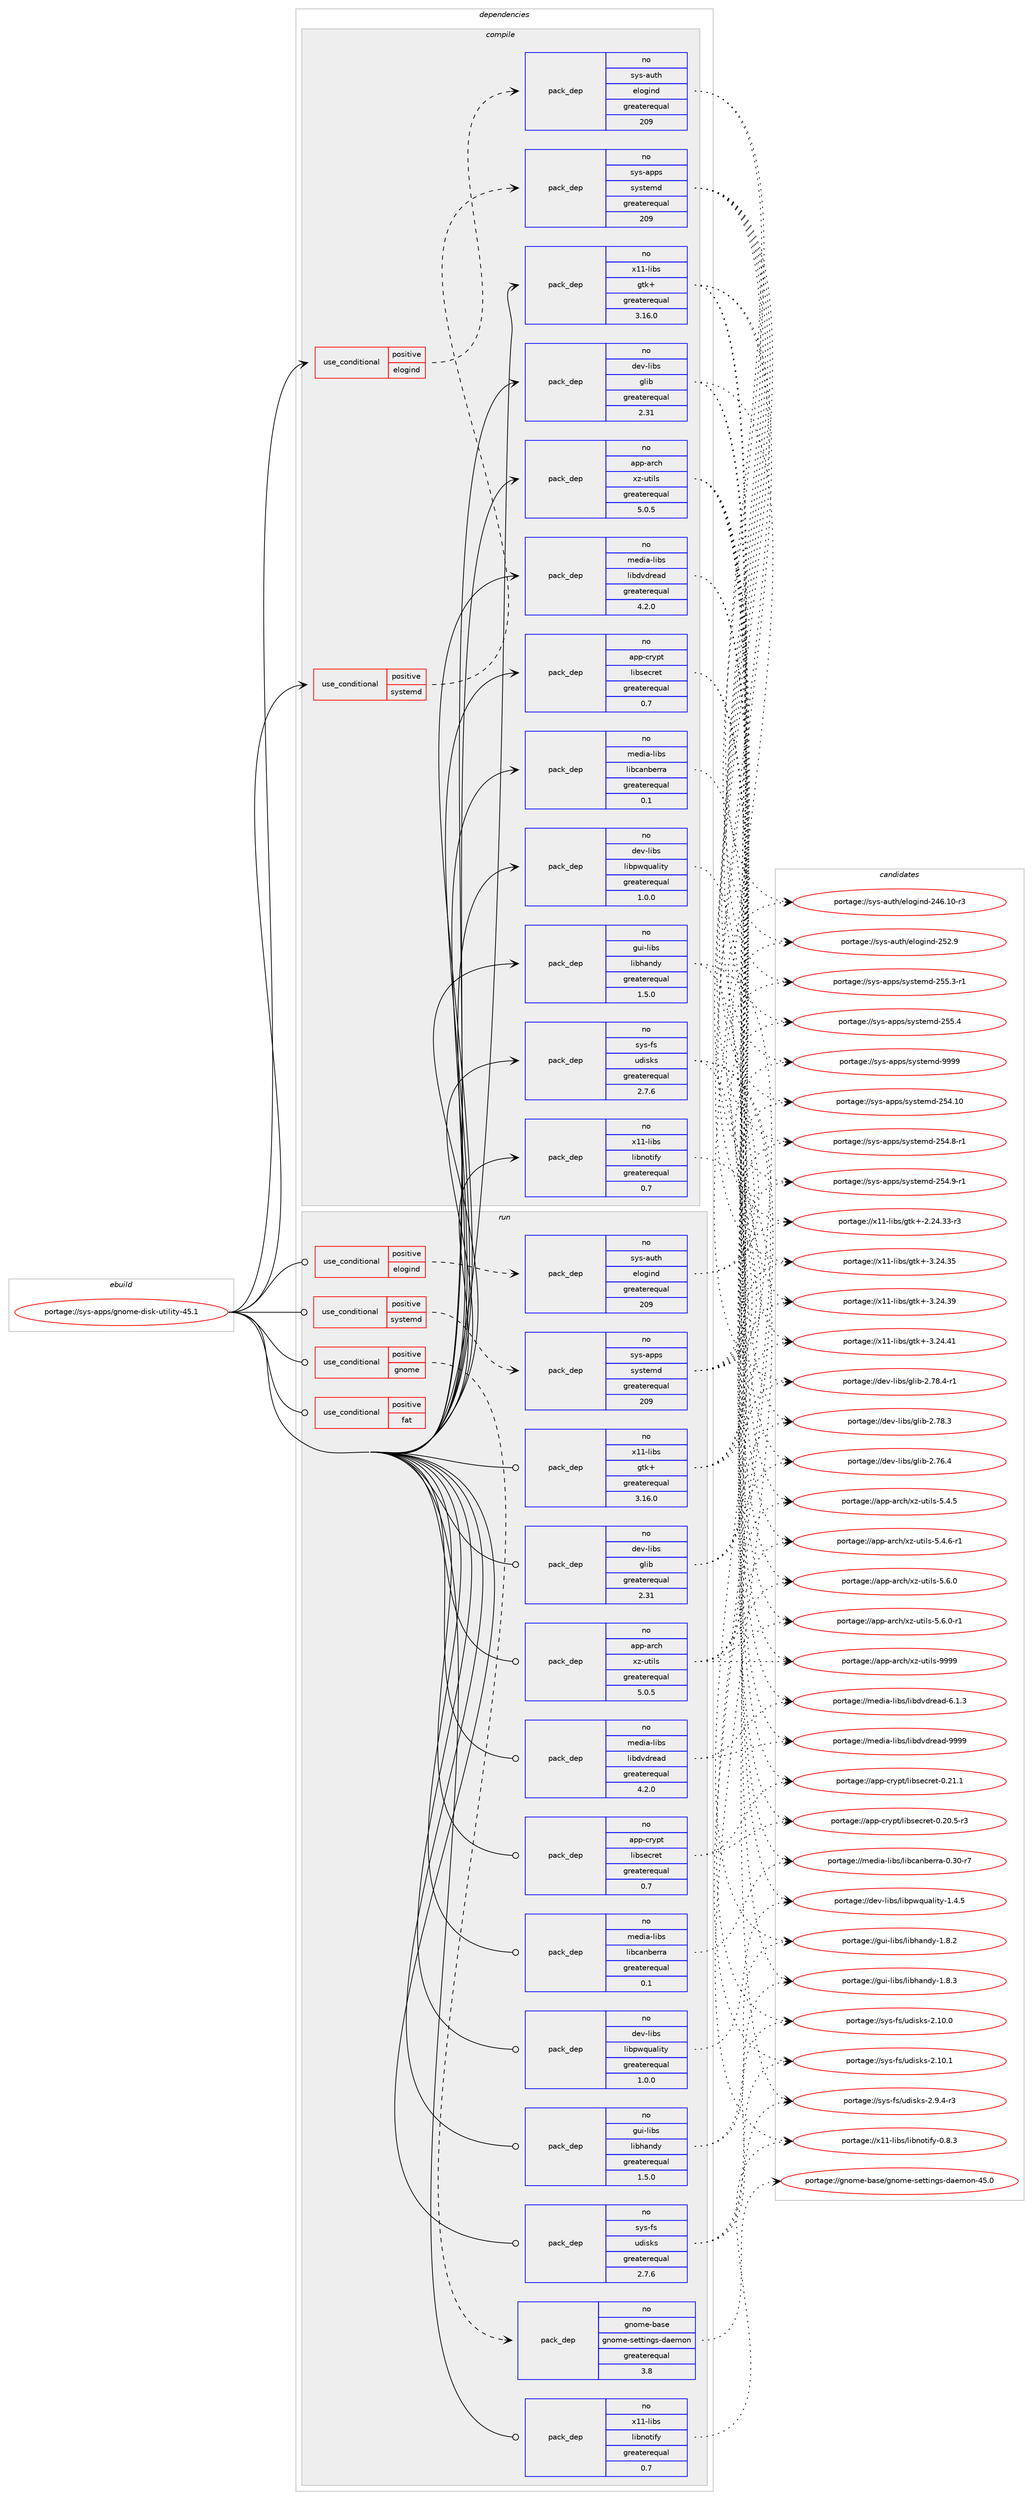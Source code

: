 digraph prolog {

# *************
# Graph options
# *************

newrank=true;
concentrate=true;
compound=true;
graph [rankdir=LR,fontname=Helvetica,fontsize=10,ranksep=1.5];#, ranksep=2.5, nodesep=0.2];
edge  [arrowhead=vee];
node  [fontname=Helvetica,fontsize=10];

# **********
# The ebuild
# **********

subgraph cluster_leftcol {
color=gray;
rank=same;
label=<<i>ebuild</i>>;
id [label="portage://sys-apps/gnome-disk-utility-45.1", color=red, width=4, href="../sys-apps/gnome-disk-utility-45.1.svg"];
}

# ****************
# The dependencies
# ****************

subgraph cluster_midcol {
color=gray;
label=<<i>dependencies</i>>;
subgraph cluster_compile {
fillcolor="#eeeeee";
style=filled;
label=<<i>compile</i>>;
subgraph cond11047 {
dependency15653 [label=<<TABLE BORDER="0" CELLBORDER="1" CELLSPACING="0" CELLPADDING="4"><TR><TD ROWSPAN="3" CELLPADDING="10">use_conditional</TD></TR><TR><TD>positive</TD></TR><TR><TD>elogind</TD></TR></TABLE>>, shape=none, color=red];
subgraph pack4449 {
dependency15654 [label=<<TABLE BORDER="0" CELLBORDER="1" CELLSPACING="0" CELLPADDING="4" WIDTH="220"><TR><TD ROWSPAN="6" CELLPADDING="30">pack_dep</TD></TR><TR><TD WIDTH="110">no</TD></TR><TR><TD>sys-auth</TD></TR><TR><TD>elogind</TD></TR><TR><TD>greaterequal</TD></TR><TR><TD>209</TD></TR></TABLE>>, shape=none, color=blue];
}
dependency15653:e -> dependency15654:w [weight=20,style="dashed",arrowhead="vee"];
}
id:e -> dependency15653:w [weight=20,style="solid",arrowhead="vee"];
subgraph cond11048 {
dependency15655 [label=<<TABLE BORDER="0" CELLBORDER="1" CELLSPACING="0" CELLPADDING="4"><TR><TD ROWSPAN="3" CELLPADDING="10">use_conditional</TD></TR><TR><TD>positive</TD></TR><TR><TD>systemd</TD></TR></TABLE>>, shape=none, color=red];
subgraph pack4450 {
dependency15656 [label=<<TABLE BORDER="0" CELLBORDER="1" CELLSPACING="0" CELLPADDING="4" WIDTH="220"><TR><TD ROWSPAN="6" CELLPADDING="30">pack_dep</TD></TR><TR><TD WIDTH="110">no</TD></TR><TR><TD>sys-apps</TD></TR><TR><TD>systemd</TD></TR><TR><TD>greaterequal</TD></TR><TR><TD>209</TD></TR></TABLE>>, shape=none, color=blue];
}
dependency15655:e -> dependency15656:w [weight=20,style="dashed",arrowhead="vee"];
}
id:e -> dependency15655:w [weight=20,style="solid",arrowhead="vee"];
subgraph pack4451 {
dependency15657 [label=<<TABLE BORDER="0" CELLBORDER="1" CELLSPACING="0" CELLPADDING="4" WIDTH="220"><TR><TD ROWSPAN="6" CELLPADDING="30">pack_dep</TD></TR><TR><TD WIDTH="110">no</TD></TR><TR><TD>app-arch</TD></TR><TR><TD>xz-utils</TD></TR><TR><TD>greaterequal</TD></TR><TR><TD>5.0.5</TD></TR></TABLE>>, shape=none, color=blue];
}
id:e -> dependency15657:w [weight=20,style="solid",arrowhead="vee"];
subgraph pack4452 {
dependency15658 [label=<<TABLE BORDER="0" CELLBORDER="1" CELLSPACING="0" CELLPADDING="4" WIDTH="220"><TR><TD ROWSPAN="6" CELLPADDING="30">pack_dep</TD></TR><TR><TD WIDTH="110">no</TD></TR><TR><TD>app-crypt</TD></TR><TR><TD>libsecret</TD></TR><TR><TD>greaterequal</TD></TR><TR><TD>0.7</TD></TR></TABLE>>, shape=none, color=blue];
}
id:e -> dependency15658:w [weight=20,style="solid",arrowhead="vee"];
subgraph pack4453 {
dependency15659 [label=<<TABLE BORDER="0" CELLBORDER="1" CELLSPACING="0" CELLPADDING="4" WIDTH="220"><TR><TD ROWSPAN="6" CELLPADDING="30">pack_dep</TD></TR><TR><TD WIDTH="110">no</TD></TR><TR><TD>dev-libs</TD></TR><TR><TD>glib</TD></TR><TR><TD>greaterequal</TD></TR><TR><TD>2.31</TD></TR></TABLE>>, shape=none, color=blue];
}
id:e -> dependency15659:w [weight=20,style="solid",arrowhead="vee"];
subgraph pack4454 {
dependency15660 [label=<<TABLE BORDER="0" CELLBORDER="1" CELLSPACING="0" CELLPADDING="4" WIDTH="220"><TR><TD ROWSPAN="6" CELLPADDING="30">pack_dep</TD></TR><TR><TD WIDTH="110">no</TD></TR><TR><TD>dev-libs</TD></TR><TR><TD>libpwquality</TD></TR><TR><TD>greaterequal</TD></TR><TR><TD>1.0.0</TD></TR></TABLE>>, shape=none, color=blue];
}
id:e -> dependency15660:w [weight=20,style="solid",arrowhead="vee"];
subgraph pack4455 {
dependency15661 [label=<<TABLE BORDER="0" CELLBORDER="1" CELLSPACING="0" CELLPADDING="4" WIDTH="220"><TR><TD ROWSPAN="6" CELLPADDING="30">pack_dep</TD></TR><TR><TD WIDTH="110">no</TD></TR><TR><TD>gui-libs</TD></TR><TR><TD>libhandy</TD></TR><TR><TD>greaterequal</TD></TR><TR><TD>1.5.0</TD></TR></TABLE>>, shape=none, color=blue];
}
id:e -> dependency15661:w [weight=20,style="solid",arrowhead="vee"];
subgraph pack4456 {
dependency15662 [label=<<TABLE BORDER="0" CELLBORDER="1" CELLSPACING="0" CELLPADDING="4" WIDTH="220"><TR><TD ROWSPAN="6" CELLPADDING="30">pack_dep</TD></TR><TR><TD WIDTH="110">no</TD></TR><TR><TD>media-libs</TD></TR><TR><TD>libcanberra</TD></TR><TR><TD>greaterequal</TD></TR><TR><TD>0.1</TD></TR></TABLE>>, shape=none, color=blue];
}
id:e -> dependency15662:w [weight=20,style="solid",arrowhead="vee"];
subgraph pack4457 {
dependency15663 [label=<<TABLE BORDER="0" CELLBORDER="1" CELLSPACING="0" CELLPADDING="4" WIDTH="220"><TR><TD ROWSPAN="6" CELLPADDING="30">pack_dep</TD></TR><TR><TD WIDTH="110">no</TD></TR><TR><TD>media-libs</TD></TR><TR><TD>libdvdread</TD></TR><TR><TD>greaterequal</TD></TR><TR><TD>4.2.0</TD></TR></TABLE>>, shape=none, color=blue];
}
id:e -> dependency15663:w [weight=20,style="solid",arrowhead="vee"];
subgraph pack4458 {
dependency15664 [label=<<TABLE BORDER="0" CELLBORDER="1" CELLSPACING="0" CELLPADDING="4" WIDTH="220"><TR><TD ROWSPAN="6" CELLPADDING="30">pack_dep</TD></TR><TR><TD WIDTH="110">no</TD></TR><TR><TD>sys-fs</TD></TR><TR><TD>udisks</TD></TR><TR><TD>greaterequal</TD></TR><TR><TD>2.7.6</TD></TR></TABLE>>, shape=none, color=blue];
}
id:e -> dependency15664:w [weight=20,style="solid",arrowhead="vee"];
subgraph pack4459 {
dependency15665 [label=<<TABLE BORDER="0" CELLBORDER="1" CELLSPACING="0" CELLPADDING="4" WIDTH="220"><TR><TD ROWSPAN="6" CELLPADDING="30">pack_dep</TD></TR><TR><TD WIDTH="110">no</TD></TR><TR><TD>x11-libs</TD></TR><TR><TD>gtk+</TD></TR><TR><TD>greaterequal</TD></TR><TR><TD>3.16.0</TD></TR></TABLE>>, shape=none, color=blue];
}
id:e -> dependency15665:w [weight=20,style="solid",arrowhead="vee"];
subgraph pack4460 {
dependency15666 [label=<<TABLE BORDER="0" CELLBORDER="1" CELLSPACING="0" CELLPADDING="4" WIDTH="220"><TR><TD ROWSPAN="6" CELLPADDING="30">pack_dep</TD></TR><TR><TD WIDTH="110">no</TD></TR><TR><TD>x11-libs</TD></TR><TR><TD>libnotify</TD></TR><TR><TD>greaterequal</TD></TR><TR><TD>0.7</TD></TR></TABLE>>, shape=none, color=blue];
}
id:e -> dependency15666:w [weight=20,style="solid",arrowhead="vee"];
}
subgraph cluster_compileandrun {
fillcolor="#eeeeee";
style=filled;
label=<<i>compile and run</i>>;
}
subgraph cluster_run {
fillcolor="#eeeeee";
style=filled;
label=<<i>run</i>>;
subgraph cond11049 {
dependency15667 [label=<<TABLE BORDER="0" CELLBORDER="1" CELLSPACING="0" CELLPADDING="4"><TR><TD ROWSPAN="3" CELLPADDING="10">use_conditional</TD></TR><TR><TD>positive</TD></TR><TR><TD>elogind</TD></TR></TABLE>>, shape=none, color=red];
subgraph pack4461 {
dependency15668 [label=<<TABLE BORDER="0" CELLBORDER="1" CELLSPACING="0" CELLPADDING="4" WIDTH="220"><TR><TD ROWSPAN="6" CELLPADDING="30">pack_dep</TD></TR><TR><TD WIDTH="110">no</TD></TR><TR><TD>sys-auth</TD></TR><TR><TD>elogind</TD></TR><TR><TD>greaterequal</TD></TR><TR><TD>209</TD></TR></TABLE>>, shape=none, color=blue];
}
dependency15667:e -> dependency15668:w [weight=20,style="dashed",arrowhead="vee"];
}
id:e -> dependency15667:w [weight=20,style="solid",arrowhead="odot"];
subgraph cond11050 {
dependency15669 [label=<<TABLE BORDER="0" CELLBORDER="1" CELLSPACING="0" CELLPADDING="4"><TR><TD ROWSPAN="3" CELLPADDING="10">use_conditional</TD></TR><TR><TD>positive</TD></TR><TR><TD>fat</TD></TR></TABLE>>, shape=none, color=red];
# *** BEGIN UNKNOWN DEPENDENCY TYPE (TODO) ***
# dependency15669 -> package_dependency(portage://sys-apps/gnome-disk-utility-45.1,run,no,sys-fs,dosfstools,none,[,,],[],[])
# *** END UNKNOWN DEPENDENCY TYPE (TODO) ***

}
id:e -> dependency15669:w [weight=20,style="solid",arrowhead="odot"];
subgraph cond11051 {
dependency15670 [label=<<TABLE BORDER="0" CELLBORDER="1" CELLSPACING="0" CELLPADDING="4"><TR><TD ROWSPAN="3" CELLPADDING="10">use_conditional</TD></TR><TR><TD>positive</TD></TR><TR><TD>gnome</TD></TR></TABLE>>, shape=none, color=red];
subgraph pack4462 {
dependency15671 [label=<<TABLE BORDER="0" CELLBORDER="1" CELLSPACING="0" CELLPADDING="4" WIDTH="220"><TR><TD ROWSPAN="6" CELLPADDING="30">pack_dep</TD></TR><TR><TD WIDTH="110">no</TD></TR><TR><TD>gnome-base</TD></TR><TR><TD>gnome-settings-daemon</TD></TR><TR><TD>greaterequal</TD></TR><TR><TD>3.8</TD></TR></TABLE>>, shape=none, color=blue];
}
dependency15670:e -> dependency15671:w [weight=20,style="dashed",arrowhead="vee"];
}
id:e -> dependency15670:w [weight=20,style="solid",arrowhead="odot"];
subgraph cond11052 {
dependency15672 [label=<<TABLE BORDER="0" CELLBORDER="1" CELLSPACING="0" CELLPADDING="4"><TR><TD ROWSPAN="3" CELLPADDING="10">use_conditional</TD></TR><TR><TD>positive</TD></TR><TR><TD>systemd</TD></TR></TABLE>>, shape=none, color=red];
subgraph pack4463 {
dependency15673 [label=<<TABLE BORDER="0" CELLBORDER="1" CELLSPACING="0" CELLPADDING="4" WIDTH="220"><TR><TD ROWSPAN="6" CELLPADDING="30">pack_dep</TD></TR><TR><TD WIDTH="110">no</TD></TR><TR><TD>sys-apps</TD></TR><TR><TD>systemd</TD></TR><TR><TD>greaterequal</TD></TR><TR><TD>209</TD></TR></TABLE>>, shape=none, color=blue];
}
dependency15672:e -> dependency15673:w [weight=20,style="dashed",arrowhead="vee"];
}
id:e -> dependency15672:w [weight=20,style="solid",arrowhead="odot"];
subgraph pack4464 {
dependency15674 [label=<<TABLE BORDER="0" CELLBORDER="1" CELLSPACING="0" CELLPADDING="4" WIDTH="220"><TR><TD ROWSPAN="6" CELLPADDING="30">pack_dep</TD></TR><TR><TD WIDTH="110">no</TD></TR><TR><TD>app-arch</TD></TR><TR><TD>xz-utils</TD></TR><TR><TD>greaterequal</TD></TR><TR><TD>5.0.5</TD></TR></TABLE>>, shape=none, color=blue];
}
id:e -> dependency15674:w [weight=20,style="solid",arrowhead="odot"];
subgraph pack4465 {
dependency15675 [label=<<TABLE BORDER="0" CELLBORDER="1" CELLSPACING="0" CELLPADDING="4" WIDTH="220"><TR><TD ROWSPAN="6" CELLPADDING="30">pack_dep</TD></TR><TR><TD WIDTH="110">no</TD></TR><TR><TD>app-crypt</TD></TR><TR><TD>libsecret</TD></TR><TR><TD>greaterequal</TD></TR><TR><TD>0.7</TD></TR></TABLE>>, shape=none, color=blue];
}
id:e -> dependency15675:w [weight=20,style="solid",arrowhead="odot"];
subgraph pack4466 {
dependency15676 [label=<<TABLE BORDER="0" CELLBORDER="1" CELLSPACING="0" CELLPADDING="4" WIDTH="220"><TR><TD ROWSPAN="6" CELLPADDING="30">pack_dep</TD></TR><TR><TD WIDTH="110">no</TD></TR><TR><TD>dev-libs</TD></TR><TR><TD>glib</TD></TR><TR><TD>greaterequal</TD></TR><TR><TD>2.31</TD></TR></TABLE>>, shape=none, color=blue];
}
id:e -> dependency15676:w [weight=20,style="solid",arrowhead="odot"];
subgraph pack4467 {
dependency15677 [label=<<TABLE BORDER="0" CELLBORDER="1" CELLSPACING="0" CELLPADDING="4" WIDTH="220"><TR><TD ROWSPAN="6" CELLPADDING="30">pack_dep</TD></TR><TR><TD WIDTH="110">no</TD></TR><TR><TD>dev-libs</TD></TR><TR><TD>libpwquality</TD></TR><TR><TD>greaterequal</TD></TR><TR><TD>1.0.0</TD></TR></TABLE>>, shape=none, color=blue];
}
id:e -> dependency15677:w [weight=20,style="solid",arrowhead="odot"];
subgraph pack4468 {
dependency15678 [label=<<TABLE BORDER="0" CELLBORDER="1" CELLSPACING="0" CELLPADDING="4" WIDTH="220"><TR><TD ROWSPAN="6" CELLPADDING="30">pack_dep</TD></TR><TR><TD WIDTH="110">no</TD></TR><TR><TD>gui-libs</TD></TR><TR><TD>libhandy</TD></TR><TR><TD>greaterequal</TD></TR><TR><TD>1.5.0</TD></TR></TABLE>>, shape=none, color=blue];
}
id:e -> dependency15678:w [weight=20,style="solid",arrowhead="odot"];
subgraph pack4469 {
dependency15679 [label=<<TABLE BORDER="0" CELLBORDER="1" CELLSPACING="0" CELLPADDING="4" WIDTH="220"><TR><TD ROWSPAN="6" CELLPADDING="30">pack_dep</TD></TR><TR><TD WIDTH="110">no</TD></TR><TR><TD>media-libs</TD></TR><TR><TD>libcanberra</TD></TR><TR><TD>greaterequal</TD></TR><TR><TD>0.1</TD></TR></TABLE>>, shape=none, color=blue];
}
id:e -> dependency15679:w [weight=20,style="solid",arrowhead="odot"];
subgraph pack4470 {
dependency15680 [label=<<TABLE BORDER="0" CELLBORDER="1" CELLSPACING="0" CELLPADDING="4" WIDTH="220"><TR><TD ROWSPAN="6" CELLPADDING="30">pack_dep</TD></TR><TR><TD WIDTH="110">no</TD></TR><TR><TD>media-libs</TD></TR><TR><TD>libdvdread</TD></TR><TR><TD>greaterequal</TD></TR><TR><TD>4.2.0</TD></TR></TABLE>>, shape=none, color=blue];
}
id:e -> dependency15680:w [weight=20,style="solid",arrowhead="odot"];
subgraph pack4471 {
dependency15681 [label=<<TABLE BORDER="0" CELLBORDER="1" CELLSPACING="0" CELLPADDING="4" WIDTH="220"><TR><TD ROWSPAN="6" CELLPADDING="30">pack_dep</TD></TR><TR><TD WIDTH="110">no</TD></TR><TR><TD>sys-fs</TD></TR><TR><TD>udisks</TD></TR><TR><TD>greaterequal</TD></TR><TR><TD>2.7.6</TD></TR></TABLE>>, shape=none, color=blue];
}
id:e -> dependency15681:w [weight=20,style="solid",arrowhead="odot"];
subgraph pack4472 {
dependency15682 [label=<<TABLE BORDER="0" CELLBORDER="1" CELLSPACING="0" CELLPADDING="4" WIDTH="220"><TR><TD ROWSPAN="6" CELLPADDING="30">pack_dep</TD></TR><TR><TD WIDTH="110">no</TD></TR><TR><TD>x11-libs</TD></TR><TR><TD>gtk+</TD></TR><TR><TD>greaterequal</TD></TR><TR><TD>3.16.0</TD></TR></TABLE>>, shape=none, color=blue];
}
id:e -> dependency15682:w [weight=20,style="solid",arrowhead="odot"];
subgraph pack4473 {
dependency15683 [label=<<TABLE BORDER="0" CELLBORDER="1" CELLSPACING="0" CELLPADDING="4" WIDTH="220"><TR><TD ROWSPAN="6" CELLPADDING="30">pack_dep</TD></TR><TR><TD WIDTH="110">no</TD></TR><TR><TD>x11-libs</TD></TR><TR><TD>libnotify</TD></TR><TR><TD>greaterequal</TD></TR><TR><TD>0.7</TD></TR></TABLE>>, shape=none, color=blue];
}
id:e -> dependency15683:w [weight=20,style="solid",arrowhead="odot"];
# *** BEGIN UNKNOWN DEPENDENCY TYPE (TODO) ***
# id -> package_dependency(portage://sys-apps/gnome-disk-utility-45.1,run,no,x11-themes,adwaita-icon-theme,none,[,,],[],[])
# *** END UNKNOWN DEPENDENCY TYPE (TODO) ***

}
}

# **************
# The candidates
# **************

subgraph cluster_choices {
rank=same;
color=gray;
label=<<i>candidates</i>>;

subgraph choice4449 {
color=black;
nodesep=1;
choice115121115459711711610447101108111103105110100455052544649484511451 [label="portage://sys-auth/elogind-246.10-r3", color=red, width=4,href="../sys-auth/elogind-246.10-r3.svg"];
choice115121115459711711610447101108111103105110100455053504657 [label="portage://sys-auth/elogind-252.9", color=red, width=4,href="../sys-auth/elogind-252.9.svg"];
dependency15654:e -> choice115121115459711711610447101108111103105110100455052544649484511451:w [style=dotted,weight="100"];
dependency15654:e -> choice115121115459711711610447101108111103105110100455053504657:w [style=dotted,weight="100"];
}
subgraph choice4450 {
color=black;
nodesep=1;
choice11512111545971121121154711512111511610110910045505352464948 [label="portage://sys-apps/systemd-254.10", color=red, width=4,href="../sys-apps/systemd-254.10.svg"];
choice1151211154597112112115471151211151161011091004550535246564511449 [label="portage://sys-apps/systemd-254.8-r1", color=red, width=4,href="../sys-apps/systemd-254.8-r1.svg"];
choice1151211154597112112115471151211151161011091004550535246574511449 [label="portage://sys-apps/systemd-254.9-r1", color=red, width=4,href="../sys-apps/systemd-254.9-r1.svg"];
choice1151211154597112112115471151211151161011091004550535346514511449 [label="portage://sys-apps/systemd-255.3-r1", color=red, width=4,href="../sys-apps/systemd-255.3-r1.svg"];
choice115121115459711211211547115121115116101109100455053534652 [label="portage://sys-apps/systemd-255.4", color=red, width=4,href="../sys-apps/systemd-255.4.svg"];
choice1151211154597112112115471151211151161011091004557575757 [label="portage://sys-apps/systemd-9999", color=red, width=4,href="../sys-apps/systemd-9999.svg"];
dependency15656:e -> choice11512111545971121121154711512111511610110910045505352464948:w [style=dotted,weight="100"];
dependency15656:e -> choice1151211154597112112115471151211151161011091004550535246564511449:w [style=dotted,weight="100"];
dependency15656:e -> choice1151211154597112112115471151211151161011091004550535246574511449:w [style=dotted,weight="100"];
dependency15656:e -> choice1151211154597112112115471151211151161011091004550535346514511449:w [style=dotted,weight="100"];
dependency15656:e -> choice115121115459711211211547115121115116101109100455053534652:w [style=dotted,weight="100"];
dependency15656:e -> choice1151211154597112112115471151211151161011091004557575757:w [style=dotted,weight="100"];
}
subgraph choice4451 {
color=black;
nodesep=1;
choice971121124597114991044712012245117116105108115455346524653 [label="portage://app-arch/xz-utils-5.4.5", color=red, width=4,href="../app-arch/xz-utils-5.4.5.svg"];
choice9711211245971149910447120122451171161051081154553465246544511449 [label="portage://app-arch/xz-utils-5.4.6-r1", color=red, width=4,href="../app-arch/xz-utils-5.4.6-r1.svg"];
choice971121124597114991044712012245117116105108115455346544648 [label="portage://app-arch/xz-utils-5.6.0", color=red, width=4,href="../app-arch/xz-utils-5.6.0.svg"];
choice9711211245971149910447120122451171161051081154553465446484511449 [label="portage://app-arch/xz-utils-5.6.0-r1", color=red, width=4,href="../app-arch/xz-utils-5.6.0-r1.svg"];
choice9711211245971149910447120122451171161051081154557575757 [label="portage://app-arch/xz-utils-9999", color=red, width=4,href="../app-arch/xz-utils-9999.svg"];
dependency15657:e -> choice971121124597114991044712012245117116105108115455346524653:w [style=dotted,weight="100"];
dependency15657:e -> choice9711211245971149910447120122451171161051081154553465246544511449:w [style=dotted,weight="100"];
dependency15657:e -> choice971121124597114991044712012245117116105108115455346544648:w [style=dotted,weight="100"];
dependency15657:e -> choice9711211245971149910447120122451171161051081154553465446484511449:w [style=dotted,weight="100"];
dependency15657:e -> choice9711211245971149910447120122451171161051081154557575757:w [style=dotted,weight="100"];
}
subgraph choice4452 {
color=black;
nodesep=1;
choice971121124599114121112116471081059811510199114101116454846504846534511451 [label="portage://app-crypt/libsecret-0.20.5-r3", color=red, width=4,href="../app-crypt/libsecret-0.20.5-r3.svg"];
choice97112112459911412111211647108105981151019911410111645484650494649 [label="portage://app-crypt/libsecret-0.21.1", color=red, width=4,href="../app-crypt/libsecret-0.21.1.svg"];
dependency15658:e -> choice971121124599114121112116471081059811510199114101116454846504846534511451:w [style=dotted,weight="100"];
dependency15658:e -> choice97112112459911412111211647108105981151019911410111645484650494649:w [style=dotted,weight="100"];
}
subgraph choice4453 {
color=black;
nodesep=1;
choice1001011184510810598115471031081059845504655544652 [label="portage://dev-libs/glib-2.76.4", color=red, width=4,href="../dev-libs/glib-2.76.4.svg"];
choice1001011184510810598115471031081059845504655564651 [label="portage://dev-libs/glib-2.78.3", color=red, width=4,href="../dev-libs/glib-2.78.3.svg"];
choice10010111845108105981154710310810598455046555646524511449 [label="portage://dev-libs/glib-2.78.4-r1", color=red, width=4,href="../dev-libs/glib-2.78.4-r1.svg"];
dependency15659:e -> choice1001011184510810598115471031081059845504655544652:w [style=dotted,weight="100"];
dependency15659:e -> choice1001011184510810598115471031081059845504655564651:w [style=dotted,weight="100"];
dependency15659:e -> choice10010111845108105981154710310810598455046555646524511449:w [style=dotted,weight="100"];
}
subgraph choice4454 {
color=black;
nodesep=1;
choice1001011184510810598115471081059811211911311797108105116121454946524653 [label="portage://dev-libs/libpwquality-1.4.5", color=red, width=4,href="../dev-libs/libpwquality-1.4.5.svg"];
dependency15660:e -> choice1001011184510810598115471081059811211911311797108105116121454946524653:w [style=dotted,weight="100"];
}
subgraph choice4455 {
color=black;
nodesep=1;
choice1031171054510810598115471081059810497110100121454946564650 [label="portage://gui-libs/libhandy-1.8.2", color=red, width=4,href="../gui-libs/libhandy-1.8.2.svg"];
choice1031171054510810598115471081059810497110100121454946564651 [label="portage://gui-libs/libhandy-1.8.3", color=red, width=4,href="../gui-libs/libhandy-1.8.3.svg"];
dependency15661:e -> choice1031171054510810598115471081059810497110100121454946564650:w [style=dotted,weight="100"];
dependency15661:e -> choice1031171054510810598115471081059810497110100121454946564651:w [style=dotted,weight="100"];
}
subgraph choice4456 {
color=black;
nodesep=1;
choice10910110010597451081059811547108105989997110981011141149745484651484511455 [label="portage://media-libs/libcanberra-0.30-r7", color=red, width=4,href="../media-libs/libcanberra-0.30-r7.svg"];
dependency15662:e -> choice10910110010597451081059811547108105989997110981011141149745484651484511455:w [style=dotted,weight="100"];
}
subgraph choice4457 {
color=black;
nodesep=1;
choice109101100105974510810598115471081059810011810011410197100455446494651 [label="portage://media-libs/libdvdread-6.1.3", color=red, width=4,href="../media-libs/libdvdread-6.1.3.svg"];
choice1091011001059745108105981154710810598100118100114101971004557575757 [label="portage://media-libs/libdvdread-9999", color=red, width=4,href="../media-libs/libdvdread-9999.svg"];
dependency15663:e -> choice109101100105974510810598115471081059810011810011410197100455446494651:w [style=dotted,weight="100"];
dependency15663:e -> choice1091011001059745108105981154710810598100118100114101971004557575757:w [style=dotted,weight="100"];
}
subgraph choice4458 {
color=black;
nodesep=1;
choice115121115451021154711710010511510711545504649484648 [label="portage://sys-fs/udisks-2.10.0", color=red, width=4,href="../sys-fs/udisks-2.10.0.svg"];
choice115121115451021154711710010511510711545504649484649 [label="portage://sys-fs/udisks-2.10.1", color=red, width=4,href="../sys-fs/udisks-2.10.1.svg"];
choice11512111545102115471171001051151071154550465746524511451 [label="portage://sys-fs/udisks-2.9.4-r3", color=red, width=4,href="../sys-fs/udisks-2.9.4-r3.svg"];
dependency15664:e -> choice115121115451021154711710010511510711545504649484648:w [style=dotted,weight="100"];
dependency15664:e -> choice115121115451021154711710010511510711545504649484649:w [style=dotted,weight="100"];
dependency15664:e -> choice11512111545102115471171001051151071154550465746524511451:w [style=dotted,weight="100"];
}
subgraph choice4459 {
color=black;
nodesep=1;
choice12049494510810598115471031161074345504650524651514511451 [label="portage://x11-libs/gtk+-2.24.33-r3", color=red, width=4,href="../x11-libs/gtk+-2.24.33-r3.svg"];
choice1204949451081059811547103116107434551465052465153 [label="portage://x11-libs/gtk+-3.24.35", color=red, width=4,href="../x11-libs/gtk+-3.24.35.svg"];
choice1204949451081059811547103116107434551465052465157 [label="portage://x11-libs/gtk+-3.24.39", color=red, width=4,href="../x11-libs/gtk+-3.24.39.svg"];
choice1204949451081059811547103116107434551465052465249 [label="portage://x11-libs/gtk+-3.24.41", color=red, width=4,href="../x11-libs/gtk+-3.24.41.svg"];
dependency15665:e -> choice12049494510810598115471031161074345504650524651514511451:w [style=dotted,weight="100"];
dependency15665:e -> choice1204949451081059811547103116107434551465052465153:w [style=dotted,weight="100"];
dependency15665:e -> choice1204949451081059811547103116107434551465052465157:w [style=dotted,weight="100"];
dependency15665:e -> choice1204949451081059811547103116107434551465052465249:w [style=dotted,weight="100"];
}
subgraph choice4460 {
color=black;
nodesep=1;
choice120494945108105981154710810598110111116105102121454846564651 [label="portage://x11-libs/libnotify-0.8.3", color=red, width=4,href="../x11-libs/libnotify-0.8.3.svg"];
dependency15666:e -> choice120494945108105981154710810598110111116105102121454846564651:w [style=dotted,weight="100"];
}
subgraph choice4461 {
color=black;
nodesep=1;
choice115121115459711711610447101108111103105110100455052544649484511451 [label="portage://sys-auth/elogind-246.10-r3", color=red, width=4,href="../sys-auth/elogind-246.10-r3.svg"];
choice115121115459711711610447101108111103105110100455053504657 [label="portage://sys-auth/elogind-252.9", color=red, width=4,href="../sys-auth/elogind-252.9.svg"];
dependency15668:e -> choice115121115459711711610447101108111103105110100455052544649484511451:w [style=dotted,weight="100"];
dependency15668:e -> choice115121115459711711610447101108111103105110100455053504657:w [style=dotted,weight="100"];
}
subgraph choice4462 {
color=black;
nodesep=1;
choice103110111109101459897115101471031101111091014511510111611610511010311545100971011091111104552534648 [label="portage://gnome-base/gnome-settings-daemon-45.0", color=red, width=4,href="../gnome-base/gnome-settings-daemon-45.0.svg"];
dependency15671:e -> choice103110111109101459897115101471031101111091014511510111611610511010311545100971011091111104552534648:w [style=dotted,weight="100"];
}
subgraph choice4463 {
color=black;
nodesep=1;
choice11512111545971121121154711512111511610110910045505352464948 [label="portage://sys-apps/systemd-254.10", color=red, width=4,href="../sys-apps/systemd-254.10.svg"];
choice1151211154597112112115471151211151161011091004550535246564511449 [label="portage://sys-apps/systemd-254.8-r1", color=red, width=4,href="../sys-apps/systemd-254.8-r1.svg"];
choice1151211154597112112115471151211151161011091004550535246574511449 [label="portage://sys-apps/systemd-254.9-r1", color=red, width=4,href="../sys-apps/systemd-254.9-r1.svg"];
choice1151211154597112112115471151211151161011091004550535346514511449 [label="portage://sys-apps/systemd-255.3-r1", color=red, width=4,href="../sys-apps/systemd-255.3-r1.svg"];
choice115121115459711211211547115121115116101109100455053534652 [label="portage://sys-apps/systemd-255.4", color=red, width=4,href="../sys-apps/systemd-255.4.svg"];
choice1151211154597112112115471151211151161011091004557575757 [label="portage://sys-apps/systemd-9999", color=red, width=4,href="../sys-apps/systemd-9999.svg"];
dependency15673:e -> choice11512111545971121121154711512111511610110910045505352464948:w [style=dotted,weight="100"];
dependency15673:e -> choice1151211154597112112115471151211151161011091004550535246564511449:w [style=dotted,weight="100"];
dependency15673:e -> choice1151211154597112112115471151211151161011091004550535246574511449:w [style=dotted,weight="100"];
dependency15673:e -> choice1151211154597112112115471151211151161011091004550535346514511449:w [style=dotted,weight="100"];
dependency15673:e -> choice115121115459711211211547115121115116101109100455053534652:w [style=dotted,weight="100"];
dependency15673:e -> choice1151211154597112112115471151211151161011091004557575757:w [style=dotted,weight="100"];
}
subgraph choice4464 {
color=black;
nodesep=1;
choice971121124597114991044712012245117116105108115455346524653 [label="portage://app-arch/xz-utils-5.4.5", color=red, width=4,href="../app-arch/xz-utils-5.4.5.svg"];
choice9711211245971149910447120122451171161051081154553465246544511449 [label="portage://app-arch/xz-utils-5.4.6-r1", color=red, width=4,href="../app-arch/xz-utils-5.4.6-r1.svg"];
choice971121124597114991044712012245117116105108115455346544648 [label="portage://app-arch/xz-utils-5.6.0", color=red, width=4,href="../app-arch/xz-utils-5.6.0.svg"];
choice9711211245971149910447120122451171161051081154553465446484511449 [label="portage://app-arch/xz-utils-5.6.0-r1", color=red, width=4,href="../app-arch/xz-utils-5.6.0-r1.svg"];
choice9711211245971149910447120122451171161051081154557575757 [label="portage://app-arch/xz-utils-9999", color=red, width=4,href="../app-arch/xz-utils-9999.svg"];
dependency15674:e -> choice971121124597114991044712012245117116105108115455346524653:w [style=dotted,weight="100"];
dependency15674:e -> choice9711211245971149910447120122451171161051081154553465246544511449:w [style=dotted,weight="100"];
dependency15674:e -> choice971121124597114991044712012245117116105108115455346544648:w [style=dotted,weight="100"];
dependency15674:e -> choice9711211245971149910447120122451171161051081154553465446484511449:w [style=dotted,weight="100"];
dependency15674:e -> choice9711211245971149910447120122451171161051081154557575757:w [style=dotted,weight="100"];
}
subgraph choice4465 {
color=black;
nodesep=1;
choice971121124599114121112116471081059811510199114101116454846504846534511451 [label="portage://app-crypt/libsecret-0.20.5-r3", color=red, width=4,href="../app-crypt/libsecret-0.20.5-r3.svg"];
choice97112112459911412111211647108105981151019911410111645484650494649 [label="portage://app-crypt/libsecret-0.21.1", color=red, width=4,href="../app-crypt/libsecret-0.21.1.svg"];
dependency15675:e -> choice971121124599114121112116471081059811510199114101116454846504846534511451:w [style=dotted,weight="100"];
dependency15675:e -> choice97112112459911412111211647108105981151019911410111645484650494649:w [style=dotted,weight="100"];
}
subgraph choice4466 {
color=black;
nodesep=1;
choice1001011184510810598115471031081059845504655544652 [label="portage://dev-libs/glib-2.76.4", color=red, width=4,href="../dev-libs/glib-2.76.4.svg"];
choice1001011184510810598115471031081059845504655564651 [label="portage://dev-libs/glib-2.78.3", color=red, width=4,href="../dev-libs/glib-2.78.3.svg"];
choice10010111845108105981154710310810598455046555646524511449 [label="portage://dev-libs/glib-2.78.4-r1", color=red, width=4,href="../dev-libs/glib-2.78.4-r1.svg"];
dependency15676:e -> choice1001011184510810598115471031081059845504655544652:w [style=dotted,weight="100"];
dependency15676:e -> choice1001011184510810598115471031081059845504655564651:w [style=dotted,weight="100"];
dependency15676:e -> choice10010111845108105981154710310810598455046555646524511449:w [style=dotted,weight="100"];
}
subgraph choice4467 {
color=black;
nodesep=1;
choice1001011184510810598115471081059811211911311797108105116121454946524653 [label="portage://dev-libs/libpwquality-1.4.5", color=red, width=4,href="../dev-libs/libpwquality-1.4.5.svg"];
dependency15677:e -> choice1001011184510810598115471081059811211911311797108105116121454946524653:w [style=dotted,weight="100"];
}
subgraph choice4468 {
color=black;
nodesep=1;
choice1031171054510810598115471081059810497110100121454946564650 [label="portage://gui-libs/libhandy-1.8.2", color=red, width=4,href="../gui-libs/libhandy-1.8.2.svg"];
choice1031171054510810598115471081059810497110100121454946564651 [label="portage://gui-libs/libhandy-1.8.3", color=red, width=4,href="../gui-libs/libhandy-1.8.3.svg"];
dependency15678:e -> choice1031171054510810598115471081059810497110100121454946564650:w [style=dotted,weight="100"];
dependency15678:e -> choice1031171054510810598115471081059810497110100121454946564651:w [style=dotted,weight="100"];
}
subgraph choice4469 {
color=black;
nodesep=1;
choice10910110010597451081059811547108105989997110981011141149745484651484511455 [label="portage://media-libs/libcanberra-0.30-r7", color=red, width=4,href="../media-libs/libcanberra-0.30-r7.svg"];
dependency15679:e -> choice10910110010597451081059811547108105989997110981011141149745484651484511455:w [style=dotted,weight="100"];
}
subgraph choice4470 {
color=black;
nodesep=1;
choice109101100105974510810598115471081059810011810011410197100455446494651 [label="portage://media-libs/libdvdread-6.1.3", color=red, width=4,href="../media-libs/libdvdread-6.1.3.svg"];
choice1091011001059745108105981154710810598100118100114101971004557575757 [label="portage://media-libs/libdvdread-9999", color=red, width=4,href="../media-libs/libdvdread-9999.svg"];
dependency15680:e -> choice109101100105974510810598115471081059810011810011410197100455446494651:w [style=dotted,weight="100"];
dependency15680:e -> choice1091011001059745108105981154710810598100118100114101971004557575757:w [style=dotted,weight="100"];
}
subgraph choice4471 {
color=black;
nodesep=1;
choice115121115451021154711710010511510711545504649484648 [label="portage://sys-fs/udisks-2.10.0", color=red, width=4,href="../sys-fs/udisks-2.10.0.svg"];
choice115121115451021154711710010511510711545504649484649 [label="portage://sys-fs/udisks-2.10.1", color=red, width=4,href="../sys-fs/udisks-2.10.1.svg"];
choice11512111545102115471171001051151071154550465746524511451 [label="portage://sys-fs/udisks-2.9.4-r3", color=red, width=4,href="../sys-fs/udisks-2.9.4-r3.svg"];
dependency15681:e -> choice115121115451021154711710010511510711545504649484648:w [style=dotted,weight="100"];
dependency15681:e -> choice115121115451021154711710010511510711545504649484649:w [style=dotted,weight="100"];
dependency15681:e -> choice11512111545102115471171001051151071154550465746524511451:w [style=dotted,weight="100"];
}
subgraph choice4472 {
color=black;
nodesep=1;
choice12049494510810598115471031161074345504650524651514511451 [label="portage://x11-libs/gtk+-2.24.33-r3", color=red, width=4,href="../x11-libs/gtk+-2.24.33-r3.svg"];
choice1204949451081059811547103116107434551465052465153 [label="portage://x11-libs/gtk+-3.24.35", color=red, width=4,href="../x11-libs/gtk+-3.24.35.svg"];
choice1204949451081059811547103116107434551465052465157 [label="portage://x11-libs/gtk+-3.24.39", color=red, width=4,href="../x11-libs/gtk+-3.24.39.svg"];
choice1204949451081059811547103116107434551465052465249 [label="portage://x11-libs/gtk+-3.24.41", color=red, width=4,href="../x11-libs/gtk+-3.24.41.svg"];
dependency15682:e -> choice12049494510810598115471031161074345504650524651514511451:w [style=dotted,weight="100"];
dependency15682:e -> choice1204949451081059811547103116107434551465052465153:w [style=dotted,weight="100"];
dependency15682:e -> choice1204949451081059811547103116107434551465052465157:w [style=dotted,weight="100"];
dependency15682:e -> choice1204949451081059811547103116107434551465052465249:w [style=dotted,weight="100"];
}
subgraph choice4473 {
color=black;
nodesep=1;
choice120494945108105981154710810598110111116105102121454846564651 [label="portage://x11-libs/libnotify-0.8.3", color=red, width=4,href="../x11-libs/libnotify-0.8.3.svg"];
dependency15683:e -> choice120494945108105981154710810598110111116105102121454846564651:w [style=dotted,weight="100"];
}
}

}
